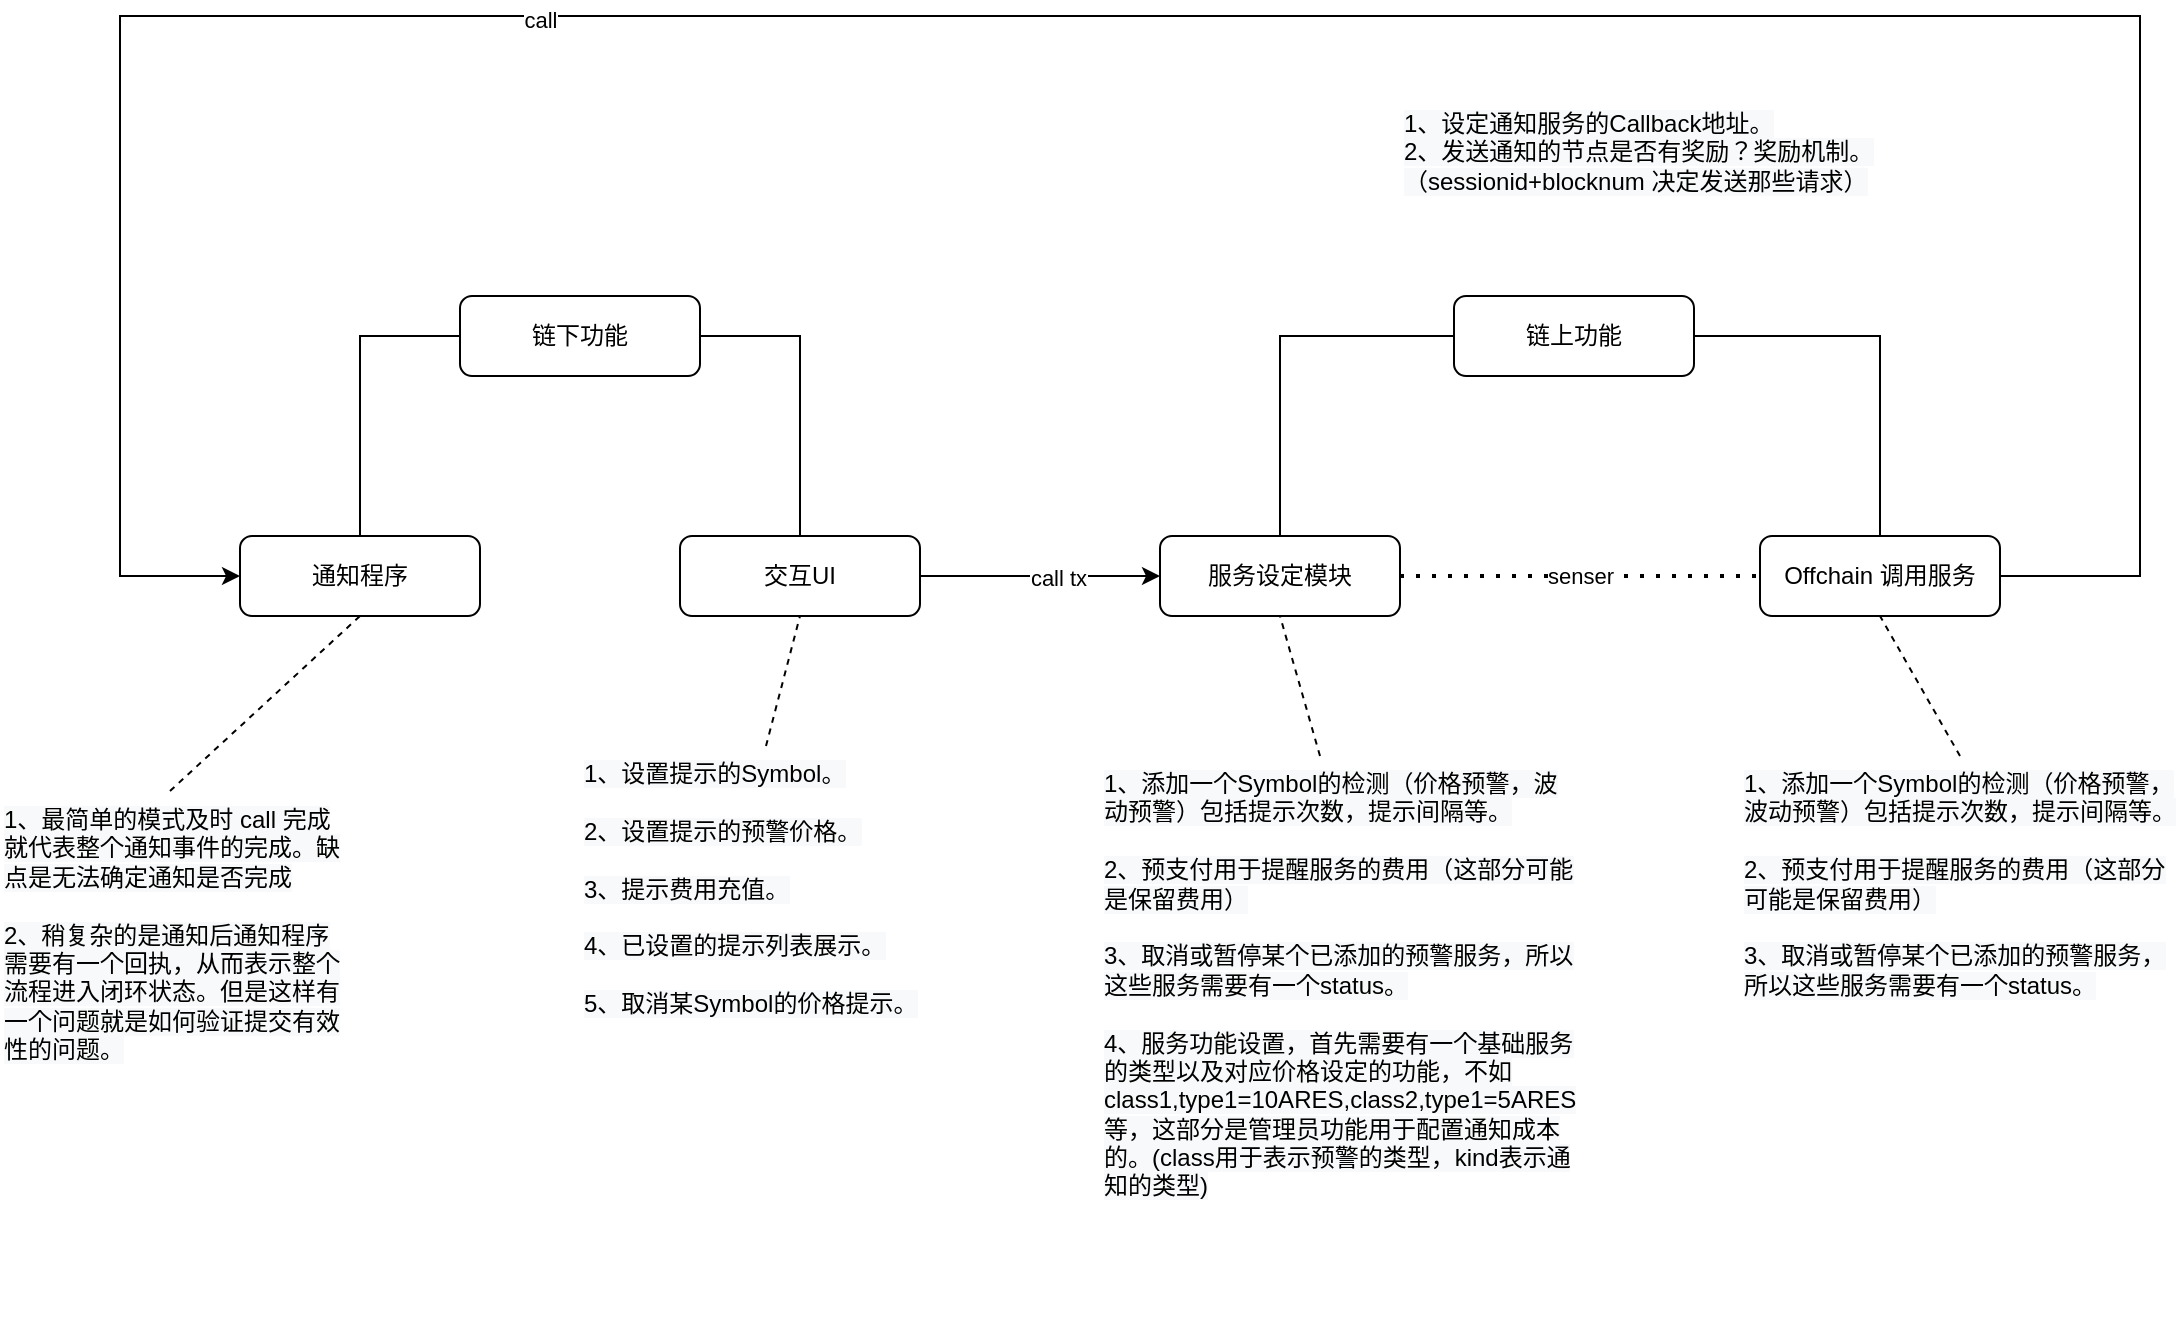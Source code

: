 <mxfile version="20.5.1" type="github" pages="5">
  <diagram id="C5RBs43oDa-KdzZeNtuy" name="功能流程">
    <mxGraphModel dx="1073" dy="655" grid="1" gridSize="10" guides="1" tooltips="1" connect="1" arrows="1" fold="1" page="1" pageScale="1" pageWidth="827" pageHeight="1169" math="0" shadow="0">
      <root>
        <mxCell id="WIyWlLk6GJQsqaUBKTNV-0" />
        <mxCell id="WIyWlLk6GJQsqaUBKTNV-1" parent="WIyWlLk6GJQsqaUBKTNV-0" />
        <mxCell id="1LQJy3dX-HsZBZiR6DC--11" style="edgeStyle=orthogonalEdgeStyle;rounded=0;orthogonalLoop=1;jettySize=auto;html=1;entryX=0.5;entryY=0;entryDx=0;entryDy=0;endArrow=none;endFill=0;" parent="WIyWlLk6GJQsqaUBKTNV-1" source="WIyWlLk6GJQsqaUBKTNV-7" target="1LQJy3dX-HsZBZiR6DC--10" edge="1">
          <mxGeometry relative="1" as="geometry">
            <mxPoint x="780" y="300" as="targetPoint" />
            <Array as="points">
              <mxPoint x="740" y="200" />
            </Array>
          </mxGeometry>
        </mxCell>
        <mxCell id="1LQJy3dX-HsZBZiR6DC--14" style="edgeStyle=orthogonalEdgeStyle;rounded=0;orthogonalLoop=1;jettySize=auto;html=1;entryX=0.5;entryY=0;entryDx=0;entryDy=0;endArrow=none;endFill=0;" parent="WIyWlLk6GJQsqaUBKTNV-1" source="WIyWlLk6GJQsqaUBKTNV-7" target="1LQJy3dX-HsZBZiR6DC--13" edge="1">
          <mxGeometry relative="1" as="geometry">
            <Array as="points">
              <mxPoint x="1040" y="200" />
            </Array>
          </mxGeometry>
        </mxCell>
        <mxCell id="WIyWlLk6GJQsqaUBKTNV-7" value="链上功能" style="rounded=1;whiteSpace=wrap;html=1;fontSize=12;glass=0;strokeWidth=1;shadow=0;" parent="WIyWlLk6GJQsqaUBKTNV-1" vertex="1">
          <mxGeometry x="827" y="180" width="120" height="40" as="geometry" />
        </mxCell>
        <mxCell id="1LQJy3dX-HsZBZiR6DC--4" style="rounded=0;orthogonalLoop=1;jettySize=auto;html=1;entryX=0.5;entryY=0;entryDx=0;entryDy=0;exitX=0;exitY=0.5;exitDx=0;exitDy=0;edgeStyle=orthogonalEdgeStyle;endArrow=none;endFill=0;" parent="WIyWlLk6GJQsqaUBKTNV-1" source="1LQJy3dX-HsZBZiR6DC--0" target="1LQJy3dX-HsZBZiR6DC--2" edge="1">
          <mxGeometry relative="1" as="geometry" />
        </mxCell>
        <mxCell id="1LQJy3dX-HsZBZiR6DC--5" style="rounded=0;orthogonalLoop=1;jettySize=auto;html=1;exitX=1;exitY=0.5;exitDx=0;exitDy=0;entryX=0.5;entryY=0;entryDx=0;entryDy=0;edgeStyle=orthogonalEdgeStyle;endArrow=none;endFill=0;" parent="WIyWlLk6GJQsqaUBKTNV-1" source="1LQJy3dX-HsZBZiR6DC--0" target="1LQJy3dX-HsZBZiR6DC--3" edge="1">
          <mxGeometry relative="1" as="geometry" />
        </mxCell>
        <mxCell id="1LQJy3dX-HsZBZiR6DC--0" value="链下功能" style="rounded=1;whiteSpace=wrap;html=1;fontSize=12;glass=0;strokeWidth=1;shadow=0;" parent="WIyWlLk6GJQsqaUBKTNV-1" vertex="1">
          <mxGeometry x="330" y="180" width="120" height="40" as="geometry" />
        </mxCell>
        <mxCell id="1LQJy3dX-HsZBZiR6DC--1" value="&lt;span style=&quot;color: rgb(0, 0, 0); font-family: Helvetica; font-size: 12px; font-style: normal; font-variant-ligatures: normal; font-variant-caps: normal; font-weight: 400; letter-spacing: normal; orphans: 2; text-align: center; text-indent: 0px; text-transform: none; widows: 2; word-spacing: 0px; -webkit-text-stroke-width: 0px; background-color: rgb(248, 249, 250); text-decoration-thickness: initial; text-decoration-style: initial; text-decoration-color: initial; float: none; display: inline !important;&quot;&gt;1、设置提示的Symbol。&lt;br&gt;&lt;br&gt;2、设置提示的预警价格。&lt;br&gt;&lt;br&gt;3、提示费用充值。&lt;br&gt;&lt;br&gt;4、已设置的提示列表展示。&lt;br&gt;&lt;br&gt;5、取消某Symbol的价格提示。&lt;br&gt;&lt;/span&gt;" style="text;whiteSpace=wrap;html=1;" parent="WIyWlLk6GJQsqaUBKTNV-1" vertex="1">
          <mxGeometry x="390" y="405" width="186" height="155" as="geometry" />
        </mxCell>
        <mxCell id="1LQJy3dX-HsZBZiR6DC--2" value="通知程序" style="rounded=1;whiteSpace=wrap;html=1;fontSize=12;glass=0;strokeWidth=1;shadow=0;" parent="WIyWlLk6GJQsqaUBKTNV-1" vertex="1">
          <mxGeometry x="220" y="300" width="120" height="40" as="geometry" />
        </mxCell>
        <mxCell id="1LQJy3dX-HsZBZiR6DC--12" style="edgeStyle=orthogonalEdgeStyle;rounded=0;orthogonalLoop=1;jettySize=auto;html=1;entryX=0;entryY=0.5;entryDx=0;entryDy=0;" parent="WIyWlLk6GJQsqaUBKTNV-1" source="1LQJy3dX-HsZBZiR6DC--3" target="1LQJy3dX-HsZBZiR6DC--10" edge="1">
          <mxGeometry relative="1" as="geometry" />
        </mxCell>
        <mxCell id="e-klPBfLYcVCoZlLpAP0-0" value="call tx" style="edgeLabel;html=1;align=center;verticalAlign=middle;resizable=0;points=[];" parent="1LQJy3dX-HsZBZiR6DC--12" vertex="1" connectable="0">
          <mxGeometry x="0.15" y="-1" relative="1" as="geometry">
            <mxPoint as="offset" />
          </mxGeometry>
        </mxCell>
        <mxCell id="1LQJy3dX-HsZBZiR6DC--3" value="交互UI" style="rounded=1;whiteSpace=wrap;html=1;fontSize=12;glass=0;strokeWidth=1;shadow=0;" parent="WIyWlLk6GJQsqaUBKTNV-1" vertex="1">
          <mxGeometry x="440" y="300" width="120" height="40" as="geometry" />
        </mxCell>
        <mxCell id="1LQJy3dX-HsZBZiR6DC--7" value="&lt;span style=&quot;color: rgb(0, 0, 0); font-family: Helvetica; font-size: 12px; font-style: normal; font-variant-ligatures: normal; font-variant-caps: normal; font-weight: 400; letter-spacing: normal; orphans: 2; text-align: center; text-indent: 0px; text-transform: none; widows: 2; word-spacing: 0px; -webkit-text-stroke-width: 0px; background-color: rgb(248, 249, 250); text-decoration-thickness: initial; text-decoration-style: initial; text-decoration-color: initial; float: none; display: inline !important;&quot;&gt;1、最简单的模式及时 call 完成就代表整个通知事件的完成。缺点是无法确定通知是否完成&lt;br&gt;&lt;br&gt;2、稍复杂的是通知后通知程序需要有一个回执，从而表示整个流程进入闭环状态。但是这样有一个问题就是如何验证提交有效性的问题。&lt;br&gt;&lt;/span&gt;" style="text;whiteSpace=wrap;html=1;" parent="WIyWlLk6GJQsqaUBKTNV-1" vertex="1">
          <mxGeometry x="100" y="427.5" width="170" height="70" as="geometry" />
        </mxCell>
        <mxCell id="1LQJy3dX-HsZBZiR6DC--10" value="服务设定模块" style="rounded=1;whiteSpace=wrap;html=1;fontSize=12;glass=0;strokeWidth=1;shadow=0;" parent="WIyWlLk6GJQsqaUBKTNV-1" vertex="1">
          <mxGeometry x="680" y="300" width="120" height="40" as="geometry" />
        </mxCell>
        <mxCell id="1LQJy3dX-HsZBZiR6DC--17" style="edgeStyle=orthogonalEdgeStyle;rounded=0;orthogonalLoop=1;jettySize=auto;html=1;entryX=0;entryY=0.5;entryDx=0;entryDy=0;" parent="WIyWlLk6GJQsqaUBKTNV-1" source="1LQJy3dX-HsZBZiR6DC--13" target="1LQJy3dX-HsZBZiR6DC--2" edge="1">
          <mxGeometry relative="1" as="geometry">
            <Array as="points">
              <mxPoint x="1170" y="320" />
              <mxPoint x="1170" y="40" />
              <mxPoint x="160" y="40" />
              <mxPoint x="160" y="320" />
            </Array>
          </mxGeometry>
        </mxCell>
        <mxCell id="ThxVFjcqhPMT6P87fLsL-0" value="call" style="edgeLabel;html=1;align=center;verticalAlign=middle;resizable=0;points=[];" vertex="1" connectable="0" parent="1LQJy3dX-HsZBZiR6DC--17">
          <mxGeometry x="0.353" y="2" relative="1" as="geometry">
            <mxPoint as="offset" />
          </mxGeometry>
        </mxCell>
        <mxCell id="1LQJy3dX-HsZBZiR6DC--13" value="Offchain 调用服务" style="rounded=1;whiteSpace=wrap;html=1;fontSize=12;glass=0;strokeWidth=1;shadow=0;" parent="WIyWlLk6GJQsqaUBKTNV-1" vertex="1">
          <mxGeometry x="980" y="300" width="120" height="40" as="geometry" />
        </mxCell>
        <mxCell id="1LQJy3dX-HsZBZiR6DC--15" value="&lt;span style=&quot;color: rgb(0, 0, 0); font-family: Helvetica; font-size: 12px; font-style: normal; font-variant-ligatures: normal; font-variant-caps: normal; font-weight: 400; letter-spacing: normal; orphans: 2; text-align: center; text-indent: 0px; text-transform: none; widows: 2; word-spacing: 0px; -webkit-text-stroke-width: 0px; background-color: rgb(248, 249, 250); text-decoration-thickness: initial; text-decoration-style: initial; text-decoration-color: initial; float: none; display: inline !important;&quot;&gt;1、设定通知服务的Callback地址。&lt;br&gt;2、发送通知的节点是否有奖励？奖励机制。（sessionid+blocknum 决定发送那些请求）&lt;br&gt;&lt;/span&gt;" style="text;whiteSpace=wrap;html=1;" parent="WIyWlLk6GJQsqaUBKTNV-1" vertex="1">
          <mxGeometry x="800" y="80" width="280" height="30" as="geometry" />
        </mxCell>
        <mxCell id="e-klPBfLYcVCoZlLpAP0-2" value="senser" style="endArrow=none;dashed=1;html=1;dashPattern=1 3;strokeWidth=2;rounded=0;entryX=0;entryY=0.5;entryDx=0;entryDy=0;exitX=1;exitY=0.5;exitDx=0;exitDy=0;" parent="WIyWlLk6GJQsqaUBKTNV-1" source="1LQJy3dX-HsZBZiR6DC--10" target="1LQJy3dX-HsZBZiR6DC--13" edge="1">
          <mxGeometry width="50" height="50" relative="1" as="geometry">
            <mxPoint x="840" y="320" as="sourcePoint" />
            <mxPoint x="910" y="310" as="targetPoint" />
          </mxGeometry>
        </mxCell>
        <mxCell id="ThxVFjcqhPMT6P87fLsL-2" value="" style="endArrow=none;dashed=1;html=1;rounded=0;entryX=0.5;entryY=1;entryDx=0;entryDy=0;exitX=0.5;exitY=0;exitDx=0;exitDy=0;" edge="1" parent="WIyWlLk6GJQsqaUBKTNV-1" source="1LQJy3dX-HsZBZiR6DC--7" target="1LQJy3dX-HsZBZiR6DC--2">
          <mxGeometry width="50" height="50" relative="1" as="geometry">
            <mxPoint x="260" y="460" as="sourcePoint" />
            <mxPoint x="310" y="390" as="targetPoint" />
          </mxGeometry>
        </mxCell>
        <mxCell id="uzDhdyEQsiaP1lvy8jcc-0" value="&lt;span style=&quot;color: rgb(0, 0, 0); font-family: Helvetica; font-size: 12px; font-style: normal; font-variant-ligatures: normal; font-variant-caps: normal; font-weight: 400; letter-spacing: normal; orphans: 2; text-align: center; text-indent: 0px; text-transform: none; widows: 2; word-spacing: 0px; -webkit-text-stroke-width: 0px; background-color: rgb(248, 249, 250); text-decoration-thickness: initial; text-decoration-style: initial; text-decoration-color: initial; float: none; display: inline !important;&quot;&gt;1、添加一个Symbol的检测（价格预警，波动预警）包括提示次数，提示间隔等。&lt;br&gt;&lt;br&gt;2、预支付用于提醒服务的费用（这部分可能是保留费用）&lt;br&gt;&lt;br&gt;3、取消或暂停某个已添加的预警服务，所以这些服务需要有一个status。&lt;br&gt;&lt;br&gt;4、服务功能设置，首先需要有一个基础服务的类型以及对应价格设定的功能，不如class1,type1=10ARES,class2,type1=5ARES等，这部分是管理员功能用于配置通知成本的。(class用于表示预警的类型，kind表示通知的类型)&lt;br&gt;&lt;/span&gt;" style="text;whiteSpace=wrap;html=1;" vertex="1" parent="WIyWlLk6GJQsqaUBKTNV-1">
          <mxGeometry x="650" y="410" width="220" height="280" as="geometry" />
        </mxCell>
        <mxCell id="uzDhdyEQsiaP1lvy8jcc-1" value="&lt;span style=&quot;color: rgb(0, 0, 0); font-family: Helvetica; font-size: 12px; font-style: normal; font-variant-ligatures: normal; font-variant-caps: normal; font-weight: 400; letter-spacing: normal; orphans: 2; text-align: center; text-indent: 0px; text-transform: none; widows: 2; word-spacing: 0px; -webkit-text-stroke-width: 0px; background-color: rgb(248, 249, 250); text-decoration-thickness: initial; text-decoration-style: initial; text-decoration-color: initial; float: none; display: inline !important;&quot;&gt;1、添加一个Symbol的检测（价格预警，波动预警）包括提示次数，提示间隔等。&lt;br&gt;&lt;br&gt;2、预支付用于提醒服务的费用（这部分可能是保留费用）&lt;br&gt;&lt;br&gt;3、取消或暂停某个已添加的预警服务，所以这些服务需要有一个status。&lt;br&gt;&lt;/span&gt;" style="text;whiteSpace=wrap;html=1;" vertex="1" parent="WIyWlLk6GJQsqaUBKTNV-1">
          <mxGeometry x="970" y="410" width="220" height="135" as="geometry" />
        </mxCell>
        <mxCell id="uzDhdyEQsiaP1lvy8jcc-2" value="" style="endArrow=none;dashed=1;html=1;rounded=0;entryX=0.5;entryY=1;entryDx=0;entryDy=0;exitX=0.5;exitY=0;exitDx=0;exitDy=0;" edge="1" parent="WIyWlLk6GJQsqaUBKTNV-1" source="1LQJy3dX-HsZBZiR6DC--1" target="1LQJy3dX-HsZBZiR6DC--3">
          <mxGeometry width="50" height="50" relative="1" as="geometry">
            <mxPoint x="195" y="437.5" as="sourcePoint" />
            <mxPoint x="290" y="350" as="targetPoint" />
          </mxGeometry>
        </mxCell>
        <mxCell id="uzDhdyEQsiaP1lvy8jcc-3" value="" style="endArrow=none;dashed=1;html=1;rounded=0;entryX=0.5;entryY=1;entryDx=0;entryDy=0;exitX=0.5;exitY=0;exitDx=0;exitDy=0;" edge="1" parent="WIyWlLk6GJQsqaUBKTNV-1" source="uzDhdyEQsiaP1lvy8jcc-0" target="1LQJy3dX-HsZBZiR6DC--10">
          <mxGeometry width="50" height="50" relative="1" as="geometry">
            <mxPoint x="493" y="415" as="sourcePoint" />
            <mxPoint x="510" y="350" as="targetPoint" />
          </mxGeometry>
        </mxCell>
        <mxCell id="uzDhdyEQsiaP1lvy8jcc-4" value="" style="endArrow=none;dashed=1;html=1;rounded=0;entryX=0.5;entryY=1;entryDx=0;entryDy=0;exitX=0.5;exitY=0;exitDx=0;exitDy=0;" edge="1" parent="WIyWlLk6GJQsqaUBKTNV-1" source="uzDhdyEQsiaP1lvy8jcc-1" target="1LQJy3dX-HsZBZiR6DC--13">
          <mxGeometry width="50" height="50" relative="1" as="geometry">
            <mxPoint x="770" y="420" as="sourcePoint" />
            <mxPoint x="750" y="350" as="targetPoint" />
          </mxGeometry>
        </mxCell>
      </root>
    </mxGraphModel>
  </diagram>
  <diagram id="-mODm4do_svNWM4j6q6F" name="Offchian扫描算法">
    <mxGraphModel dx="1073" dy="655" grid="1" gridSize="10" guides="1" tooltips="1" connect="1" arrows="1" fold="1" page="1" pageScale="1" pageWidth="827" pageHeight="1169" math="0" shadow="0">
      <root>
        <mxCell id="0" />
        <mxCell id="1" parent="0" />
        <mxCell id="Dikudca8PNc4jADNO9I8-1" value="Node1&lt;br&gt;session=0" style="rounded=0;whiteSpace=wrap;html=1;" parent="1" vertex="1">
          <mxGeometry x="40" y="435.25" width="80" height="40" as="geometry" />
        </mxCell>
        <mxCell id="Dikudca8PNc4jADNO9I8-2" value="Node1&lt;br&gt;session=1" style="rounded=0;whiteSpace=wrap;html=1;" parent="1" vertex="1">
          <mxGeometry x="40" y="485.25" width="80" height="40" as="geometry" />
        </mxCell>
        <mxCell id="Dikudca8PNc4jADNO9I8-3" value="Node1&lt;br&gt;session=2" style="rounded=0;whiteSpace=wrap;html=1;" parent="1" vertex="1">
          <mxGeometry x="40" y="535.25" width="80" height="40" as="geometry" />
        </mxCell>
        <mxCell id="Dikudca8PNc4jADNO9I8-4" value="Node1&lt;br&gt;session=3" style="rounded=0;whiteSpace=wrap;html=1;" parent="1" vertex="1">
          <mxGeometry x="40" y="585.25" width="80" height="40" as="geometry" />
        </mxCell>
        <mxCell id="Dikudca8PNc4jADNO9I8-5" value="block=1&lt;br&gt;mission=10&lt;br&gt;10/4+1=3 [expand 0,1,2]" style="shape=parallelogram;perimeter=parallelogramPerimeter;whiteSpace=wrap;html=1;fixedSize=1;" parent="1" vertex="1">
          <mxGeometry x="250" y="280" width="170" height="50" as="geometry" />
        </mxCell>
        <mxCell id="Dikudca8PNc4jADNO9I8-6" value="0" style="ellipse;whiteSpace=wrap;html=1;aspect=fixed;" parent="1" vertex="1">
          <mxGeometry x="303.75" y="370" width="32.5" height="32.5" as="geometry" />
        </mxCell>
        <mxCell id="Dikudca8PNc4jADNO9I8-7" value="" style="endArrow=none;dashed=1;html=1;dashPattern=1 3;strokeWidth=2;rounded=0;exitX=1;exitY=0.5;exitDx=0;exitDy=0;entryX=0;entryY=0.5;entryDx=0;entryDy=0;" parent="1" source="Dikudca8PNc4jADNO9I8-1" target="Dikudca8PNc4jADNO9I8-9" edge="1">
          <mxGeometry width="50" height="50" relative="1" as="geometry">
            <mxPoint x="160" y="396.25" as="sourcePoint" />
            <mxPoint x="230" y="396.25" as="targetPoint" />
          </mxGeometry>
        </mxCell>
        <mxCell id="Dikudca8PNc4jADNO9I8-8" value="(s0+b1+(e0*4))%10=1" style="edgeLabel;html=1;align=center;verticalAlign=middle;resizable=0;points=[];" parent="Dikudca8PNc4jADNO9I8-7" vertex="1" connectable="0">
          <mxGeometry x="-0.077" y="-1" relative="1" as="geometry">
            <mxPoint as="offset" />
          </mxGeometry>
        </mxCell>
        <mxCell id="Dikudca8PNc4jADNO9I8-9" value="1" style="ellipse;whiteSpace=wrap;html=1;aspect=fixed;" parent="1" vertex="1">
          <mxGeometry x="303.75" y="406.25" width="32.5" height="32.5" as="geometry" />
        </mxCell>
        <mxCell id="Dikudca8PNc4jADNO9I8-10" value="2" style="ellipse;whiteSpace=wrap;html=1;aspect=fixed;" parent="1" vertex="1">
          <mxGeometry x="303.75" y="438.75" width="32.5" height="32.5" as="geometry" />
        </mxCell>
        <mxCell id="Dikudca8PNc4jADNO9I8-11" value="3" style="ellipse;whiteSpace=wrap;html=1;aspect=fixed;" parent="1" vertex="1">
          <mxGeometry x="303.75" y="471.25" width="32.5" height="32.5" as="geometry" />
        </mxCell>
        <mxCell id="Dikudca8PNc4jADNO9I8-12" value="4" style="ellipse;whiteSpace=wrap;html=1;aspect=fixed;" parent="1" vertex="1">
          <mxGeometry x="303.75" y="503.75" width="32.5" height="32.5" as="geometry" />
        </mxCell>
        <mxCell id="Dikudca8PNc4jADNO9I8-13" value="5" style="ellipse;whiteSpace=wrap;html=1;aspect=fixed;" parent="1" vertex="1">
          <mxGeometry x="303.75" y="536.25" width="32.5" height="32.5" as="geometry" />
        </mxCell>
        <mxCell id="Dikudca8PNc4jADNO9I8-14" value="6" style="ellipse;whiteSpace=wrap;html=1;aspect=fixed;" parent="1" vertex="1">
          <mxGeometry x="303.75" y="568.75" width="32.5" height="32.5" as="geometry" />
        </mxCell>
        <mxCell id="Dikudca8PNc4jADNO9I8-15" value="7" style="ellipse;whiteSpace=wrap;html=1;aspect=fixed;" parent="1" vertex="1">
          <mxGeometry x="303.75" y="606.25" width="32.5" height="32.5" as="geometry" />
        </mxCell>
        <mxCell id="Dikudca8PNc4jADNO9I8-16" value="8" style="ellipse;whiteSpace=wrap;html=1;aspect=fixed;" parent="1" vertex="1">
          <mxGeometry x="303.75" y="638.75" width="32.5" height="32.5" as="geometry" />
        </mxCell>
        <mxCell id="Dikudca8PNc4jADNO9I8-17" value="9" style="ellipse;whiteSpace=wrap;html=1;aspect=fixed;" parent="1" vertex="1">
          <mxGeometry x="303.75" y="671.25" width="32.5" height="32.5" as="geometry" />
        </mxCell>
        <mxCell id="Dikudca8PNc4jADNO9I8-18" value="" style="endArrow=none;dashed=1;html=1;dashPattern=1 3;strokeWidth=2;rounded=0;exitX=1;exitY=0.5;exitDx=0;exitDy=0;entryX=0;entryY=0.5;entryDx=0;entryDy=0;" parent="1" source="Dikudca8PNc4jADNO9I8-2" target="Dikudca8PNc4jADNO9I8-10" edge="1">
          <mxGeometry width="50" height="50" relative="1" as="geometry">
            <mxPoint x="138.13" y="466.25" as="sourcePoint" />
            <mxPoint x="321.88" y="466.25" as="targetPoint" />
          </mxGeometry>
        </mxCell>
        <mxCell id="Dikudca8PNc4jADNO9I8-19" value="" style="endArrow=none;dashed=1;html=1;dashPattern=1 3;strokeWidth=2;rounded=0;exitX=1;exitY=0.5;exitDx=0;exitDy=0;entryX=0;entryY=0.5;entryDx=0;entryDy=0;" parent="1" source="Dikudca8PNc4jADNO9I8-3" target="Dikudca8PNc4jADNO9I8-11" edge="1">
          <mxGeometry width="50" height="50" relative="1" as="geometry">
            <mxPoint x="130" y="505" as="sourcePoint" />
            <mxPoint x="313.75" y="465" as="targetPoint" />
          </mxGeometry>
        </mxCell>
        <mxCell id="Dikudca8PNc4jADNO9I8-20" value="" style="endArrow=none;dashed=1;html=1;dashPattern=1 3;strokeWidth=2;rounded=0;exitX=1;exitY=0.5;exitDx=0;exitDy=0;entryX=0;entryY=0.5;entryDx=0;entryDy=0;" parent="1" source="Dikudca8PNc4jADNO9I8-4" target="Dikudca8PNc4jADNO9I8-12" edge="1">
          <mxGeometry width="50" height="50" relative="1" as="geometry">
            <mxPoint x="130" y="555" as="sourcePoint" />
            <mxPoint x="313.75" y="497.5" as="targetPoint" />
          </mxGeometry>
        </mxCell>
        <mxCell id="Dikudca8PNc4jADNO9I8-21" value="" style="endArrow=none;dashed=1;html=1;dashPattern=1 3;strokeWidth=2;rounded=0;exitX=1;exitY=0.5;exitDx=0;exitDy=0;entryX=0;entryY=0.5;entryDx=0;entryDy=0;" parent="1" source="Dikudca8PNc4jADNO9I8-1" target="Dikudca8PNc4jADNO9I8-13" edge="1">
          <mxGeometry width="50" height="50" relative="1" as="geometry">
            <mxPoint x="420" y="508" as="sourcePoint" />
            <mxPoint x="603.75" y="475.25" as="targetPoint" />
          </mxGeometry>
        </mxCell>
        <mxCell id="Dikudca8PNc4jADNO9I8-22" value="(s0+b1+(e1*4))%10=5" style="edgeLabel;html=1;align=center;verticalAlign=middle;resizable=0;points=[];" parent="Dikudca8PNc4jADNO9I8-21" vertex="1" connectable="0">
          <mxGeometry x="-0.077" y="-1" relative="1" as="geometry">
            <mxPoint as="offset" />
          </mxGeometry>
        </mxCell>
        <mxCell id="Dikudca8PNc4jADNO9I8-23" value="" style="endArrow=none;dashed=1;html=1;dashPattern=1 3;strokeWidth=2;rounded=0;exitX=1;exitY=0.5;exitDx=0;exitDy=0;entryX=-0.115;entryY=0.277;entryDx=0;entryDy=0;entryPerimeter=0;" parent="1" source="Dikudca8PNc4jADNO9I8-1" target="Dikudca8PNc4jADNO9I8-17" edge="1">
          <mxGeometry width="50" height="50" relative="1" as="geometry">
            <mxPoint x="130" y="465.25" as="sourcePoint" />
            <mxPoint x="270" y="676.25" as="targetPoint" />
          </mxGeometry>
        </mxCell>
        <mxCell id="Dikudca8PNc4jADNO9I8-24" value="(s0+b1+(e2*4))%10=9" style="edgeLabel;html=1;align=center;verticalAlign=middle;resizable=0;points=[];" parent="Dikudca8PNc4jADNO9I8-23" vertex="1" connectable="0">
          <mxGeometry x="-0.077" y="-1" relative="1" as="geometry">
            <mxPoint as="offset" />
          </mxGeometry>
        </mxCell>
        <mxCell id="Dikudca8PNc4jADNO9I8-25" value="" style="endArrow=none;dashed=1;html=1;dashPattern=1 3;strokeWidth=2;rounded=0;exitX=1;exitY=0.5;exitDx=0;exitDy=0;entryX=0;entryY=0.5;entryDx=0;entryDy=0;" parent="1" source="Dikudca8PNc4jADNO9I8-2" target="Dikudca8PNc4jADNO9I8-14" edge="1">
          <mxGeometry width="50" height="50" relative="1" as="geometry">
            <mxPoint x="130" y="515.25" as="sourcePoint" />
            <mxPoint x="313.75" y="465" as="targetPoint" />
          </mxGeometry>
        </mxCell>
        <mxCell id="Dikudca8PNc4jADNO9I8-26" value="" style="endArrow=none;dashed=1;html=1;dashPattern=1 3;strokeWidth=2;rounded=0;exitX=1;exitY=0.5;exitDx=0;exitDy=0;entryX=0;entryY=0.5;entryDx=0;entryDy=0;" parent="1" source="Dikudca8PNc4jADNO9I8-2" target="Dikudca8PNc4jADNO9I8-6" edge="1">
          <mxGeometry width="50" height="50" relative="1" as="geometry">
            <mxPoint x="140" y="536.25" as="sourcePoint" />
            <mxPoint x="300" y="726.25" as="targetPoint" />
          </mxGeometry>
        </mxCell>
        <mxCell id="Dikudca8PNc4jADNO9I8-27" value="block=2&lt;br&gt;mission=10&lt;br&gt;10/4+1=3 [expand 0,1,2]" style="shape=parallelogram;perimeter=parallelogramPerimeter;whiteSpace=wrap;html=1;fixedSize=1;" parent="1" vertex="1">
          <mxGeometry x="675" y="280" width="170" height="50" as="geometry" />
        </mxCell>
        <mxCell id="Dikudca8PNc4jADNO9I8-28" value="Node1&lt;br&gt;session=0" style="rounded=0;whiteSpace=wrap;html=1;" parent="1" vertex="1">
          <mxGeometry x="480" y="435.25" width="80" height="40" as="geometry" />
        </mxCell>
        <mxCell id="Dikudca8PNc4jADNO9I8-29" value="Node1&lt;br&gt;session=1" style="rounded=0;whiteSpace=wrap;html=1;" parent="1" vertex="1">
          <mxGeometry x="480" y="485.25" width="80" height="40" as="geometry" />
        </mxCell>
        <mxCell id="Dikudca8PNc4jADNO9I8-30" value="Node1&lt;br&gt;session=2" style="rounded=0;whiteSpace=wrap;html=1;" parent="1" vertex="1">
          <mxGeometry x="480" y="535.25" width="80" height="40" as="geometry" />
        </mxCell>
        <mxCell id="Dikudca8PNc4jADNO9I8-31" value="Node1&lt;br&gt;session=3" style="rounded=0;whiteSpace=wrap;html=1;" parent="1" vertex="1">
          <mxGeometry x="480" y="585.25" width="80" height="40" as="geometry" />
        </mxCell>
        <mxCell id="Dikudca8PNc4jADNO9I8-32" value="0" style="ellipse;whiteSpace=wrap;html=1;aspect=fixed;" parent="1" vertex="1">
          <mxGeometry x="743.75" y="370" width="32.5" height="32.5" as="geometry" />
        </mxCell>
        <mxCell id="Dikudca8PNc4jADNO9I8-33" value="" style="endArrow=none;dashed=1;html=1;dashPattern=1 3;strokeWidth=2;rounded=0;exitX=1;exitY=0.5;exitDx=0;exitDy=0;entryX=0;entryY=0.5;entryDx=0;entryDy=0;" parent="1" source="Dikudca8PNc4jADNO9I8-28" target="Dikudca8PNc4jADNO9I8-36" edge="1">
          <mxGeometry width="50" height="50" relative="1" as="geometry">
            <mxPoint x="600" y="396.25" as="sourcePoint" />
            <mxPoint x="670" y="396.25" as="targetPoint" />
          </mxGeometry>
        </mxCell>
        <mxCell id="Dikudca8PNc4jADNO9I8-34" value="(s0+b2+(e0*4))%10=1" style="edgeLabel;html=1;align=center;verticalAlign=middle;resizable=0;points=[];" parent="Dikudca8PNc4jADNO9I8-33" vertex="1" connectable="0">
          <mxGeometry x="-0.077" y="-1" relative="1" as="geometry">
            <mxPoint as="offset" />
          </mxGeometry>
        </mxCell>
        <mxCell id="Dikudca8PNc4jADNO9I8-35" value="1" style="ellipse;whiteSpace=wrap;html=1;aspect=fixed;" parent="1" vertex="1">
          <mxGeometry x="743.75" y="406.25" width="32.5" height="32.5" as="geometry" />
        </mxCell>
        <mxCell id="Dikudca8PNc4jADNO9I8-36" value="2" style="ellipse;whiteSpace=wrap;html=1;aspect=fixed;" parent="1" vertex="1">
          <mxGeometry x="743.75" y="438.75" width="32.5" height="32.5" as="geometry" />
        </mxCell>
        <mxCell id="Dikudca8PNc4jADNO9I8-37" value="3" style="ellipse;whiteSpace=wrap;html=1;aspect=fixed;" parent="1" vertex="1">
          <mxGeometry x="743.75" y="471.25" width="32.5" height="32.5" as="geometry" />
        </mxCell>
        <mxCell id="Dikudca8PNc4jADNO9I8-38" value="4" style="ellipse;whiteSpace=wrap;html=1;aspect=fixed;" parent="1" vertex="1">
          <mxGeometry x="743.75" y="503.75" width="32.5" height="32.5" as="geometry" />
        </mxCell>
        <mxCell id="Dikudca8PNc4jADNO9I8-39" value="5" style="ellipse;whiteSpace=wrap;html=1;aspect=fixed;" parent="1" vertex="1">
          <mxGeometry x="743.75" y="536.25" width="32.5" height="32.5" as="geometry" />
        </mxCell>
        <mxCell id="Dikudca8PNc4jADNO9I8-40" value="6" style="ellipse;whiteSpace=wrap;html=1;aspect=fixed;" parent="1" vertex="1">
          <mxGeometry x="743.75" y="568.75" width="32.5" height="32.5" as="geometry" />
        </mxCell>
        <mxCell id="Dikudca8PNc4jADNO9I8-41" value="7" style="ellipse;whiteSpace=wrap;html=1;aspect=fixed;" parent="1" vertex="1">
          <mxGeometry x="743.75" y="606.25" width="32.5" height="32.5" as="geometry" />
        </mxCell>
        <mxCell id="Dikudca8PNc4jADNO9I8-42" value="8" style="ellipse;whiteSpace=wrap;html=1;aspect=fixed;" parent="1" vertex="1">
          <mxGeometry x="743.75" y="638.75" width="32.5" height="32.5" as="geometry" />
        </mxCell>
        <mxCell id="Dikudca8PNc4jADNO9I8-43" value="9" style="ellipse;whiteSpace=wrap;html=1;aspect=fixed;" parent="1" vertex="1">
          <mxGeometry x="743.75" y="671.25" width="32.5" height="32.5" as="geometry" />
        </mxCell>
        <mxCell id="Dikudca8PNc4jADNO9I8-44" value="" style="endArrow=none;dashed=1;html=1;dashPattern=1 3;strokeWidth=2;rounded=0;exitX=1;exitY=0.5;exitDx=0;exitDy=0;entryX=0;entryY=0.5;entryDx=0;entryDy=0;" parent="1" source="Dikudca8PNc4jADNO9I8-28" target="Dikudca8PNc4jADNO9I8-40" edge="1">
          <mxGeometry width="50" height="50" relative="1" as="geometry">
            <mxPoint x="860" y="508" as="sourcePoint" />
            <mxPoint x="1043.75" y="475.25" as="targetPoint" />
          </mxGeometry>
        </mxCell>
        <mxCell id="Dikudca8PNc4jADNO9I8-45" value="(s0+b2+(e1*4))%10=5" style="edgeLabel;html=1;align=center;verticalAlign=middle;resizable=0;points=[];" parent="Dikudca8PNc4jADNO9I8-44" vertex="1" connectable="0">
          <mxGeometry x="-0.077" y="-1" relative="1" as="geometry">
            <mxPoint as="offset" />
          </mxGeometry>
        </mxCell>
        <mxCell id="Dikudca8PNc4jADNO9I8-46" value="" style="endArrow=none;dashed=1;html=1;dashPattern=1 3;strokeWidth=2;rounded=0;exitX=1;exitY=0.5;exitDx=0;exitDy=0;entryX=0;entryY=0.5;entryDx=0;entryDy=0;" parent="1" source="Dikudca8PNc4jADNO9I8-28" target="Dikudca8PNc4jADNO9I8-32" edge="1">
          <mxGeometry width="50" height="50" relative="1" as="geometry">
            <mxPoint x="570" y="465.25" as="sourcePoint" />
            <mxPoint x="710" y="676.25" as="targetPoint" />
          </mxGeometry>
        </mxCell>
        <mxCell id="Dikudca8PNc4jADNO9I8-47" value="(s0+b2+(e2*4))%10=9" style="edgeLabel;html=1;align=center;verticalAlign=middle;resizable=0;points=[];" parent="Dikudca8PNc4jADNO9I8-46" vertex="1" connectable="0">
          <mxGeometry x="-0.077" y="-1" relative="1" as="geometry">
            <mxPoint as="offset" />
          </mxGeometry>
        </mxCell>
        <mxCell id="Dikudca8PNc4jADNO9I8-48" value="block=2&lt;br&gt;mission=10&lt;br&gt;10/4+1=3 [expand 0,1,2]" style="shape=parallelogram;perimeter=parallelogramPerimeter;whiteSpace=wrap;html=1;fixedSize=1;" parent="1" vertex="1">
          <mxGeometry x="1185" y="280" width="170" height="50" as="geometry" />
        </mxCell>
        <mxCell id="Dikudca8PNc4jADNO9I8-49" value="Node1&lt;br&gt;session=0" style="rounded=0;whiteSpace=wrap;html=1;" parent="1" vertex="1">
          <mxGeometry x="990" y="435.25" width="80" height="40" as="geometry" />
        </mxCell>
        <mxCell id="Dikudca8PNc4jADNO9I8-50" value="Node1&lt;br&gt;session=1" style="rounded=0;whiteSpace=wrap;html=1;" parent="1" vertex="1">
          <mxGeometry x="990" y="485.25" width="80" height="40" as="geometry" />
        </mxCell>
        <mxCell id="Dikudca8PNc4jADNO9I8-51" value="Node1&lt;br&gt;session=2" style="rounded=0;whiteSpace=wrap;html=1;" parent="1" vertex="1">
          <mxGeometry x="990" y="535.25" width="80" height="40" as="geometry" />
        </mxCell>
        <mxCell id="Dikudca8PNc4jADNO9I8-52" value="Node1&lt;br&gt;session=3" style="rounded=0;whiteSpace=wrap;html=1;" parent="1" vertex="1">
          <mxGeometry x="990" y="585.25" width="80" height="40" as="geometry" />
        </mxCell>
        <mxCell id="Dikudca8PNc4jADNO9I8-53" value="0" style="ellipse;whiteSpace=wrap;html=1;aspect=fixed;" parent="1" vertex="1">
          <mxGeometry x="1253.75" y="370" width="32.5" height="32.5" as="geometry" />
        </mxCell>
        <mxCell id="Dikudca8PNc4jADNO9I8-54" value="" style="endArrow=none;dashed=1;html=1;dashPattern=1 3;strokeWidth=2;rounded=0;exitX=1;exitY=0.5;exitDx=0;exitDy=0;entryX=0;entryY=0.5;entryDx=0;entryDy=0;" parent="1" source="Dikudca8PNc4jADNO9I8-49" target="Dikudca8PNc4jADNO9I8-58" edge="1">
          <mxGeometry width="50" height="50" relative="1" as="geometry">
            <mxPoint x="1110" y="396.25" as="sourcePoint" />
            <mxPoint x="1180" y="396.25" as="targetPoint" />
          </mxGeometry>
        </mxCell>
        <mxCell id="Dikudca8PNc4jADNO9I8-55" value="(s0+b3+(e0*4))%10=1" style="edgeLabel;html=1;align=center;verticalAlign=middle;resizable=0;points=[];" parent="Dikudca8PNc4jADNO9I8-54" vertex="1" connectable="0">
          <mxGeometry x="-0.077" y="-1" relative="1" as="geometry">
            <mxPoint as="offset" />
          </mxGeometry>
        </mxCell>
        <mxCell id="Dikudca8PNc4jADNO9I8-56" value="1" style="ellipse;whiteSpace=wrap;html=1;aspect=fixed;" parent="1" vertex="1">
          <mxGeometry x="1253.75" y="406.25" width="32.5" height="32.5" as="geometry" />
        </mxCell>
        <mxCell id="Dikudca8PNc4jADNO9I8-57" value="2" style="ellipse;whiteSpace=wrap;html=1;aspect=fixed;" parent="1" vertex="1">
          <mxGeometry x="1253.75" y="438.75" width="32.5" height="32.5" as="geometry" />
        </mxCell>
        <mxCell id="Dikudca8PNc4jADNO9I8-58" value="3" style="ellipse;whiteSpace=wrap;html=1;aspect=fixed;" parent="1" vertex="1">
          <mxGeometry x="1253.75" y="471.25" width="32.5" height="32.5" as="geometry" />
        </mxCell>
        <mxCell id="Dikudca8PNc4jADNO9I8-59" value="4" style="ellipse;whiteSpace=wrap;html=1;aspect=fixed;" parent="1" vertex="1">
          <mxGeometry x="1253.75" y="503.75" width="32.5" height="32.5" as="geometry" />
        </mxCell>
        <mxCell id="Dikudca8PNc4jADNO9I8-60" value="5" style="ellipse;whiteSpace=wrap;html=1;aspect=fixed;" parent="1" vertex="1">
          <mxGeometry x="1253.75" y="536.25" width="32.5" height="32.5" as="geometry" />
        </mxCell>
        <mxCell id="Dikudca8PNc4jADNO9I8-61" value="6" style="ellipse;whiteSpace=wrap;html=1;aspect=fixed;" parent="1" vertex="1">
          <mxGeometry x="1253.75" y="568.75" width="32.5" height="32.5" as="geometry" />
        </mxCell>
        <mxCell id="Dikudca8PNc4jADNO9I8-62" value="7" style="ellipse;whiteSpace=wrap;html=1;aspect=fixed;" parent="1" vertex="1">
          <mxGeometry x="1253.75" y="606.25" width="32.5" height="32.5" as="geometry" />
        </mxCell>
        <mxCell id="Dikudca8PNc4jADNO9I8-63" value="8" style="ellipse;whiteSpace=wrap;html=1;aspect=fixed;" parent="1" vertex="1">
          <mxGeometry x="1253.75" y="638.75" width="32.5" height="32.5" as="geometry" />
        </mxCell>
        <mxCell id="Dikudca8PNc4jADNO9I8-64" value="9" style="ellipse;whiteSpace=wrap;html=1;aspect=fixed;" parent="1" vertex="1">
          <mxGeometry x="1253.75" y="671.25" width="32.5" height="32.5" as="geometry" />
        </mxCell>
        <mxCell id="Dikudca8PNc4jADNO9I8-65" value="" style="endArrow=none;dashed=1;html=1;dashPattern=1 3;strokeWidth=2;rounded=0;exitX=1;exitY=0.5;exitDx=0;exitDy=0;entryX=0;entryY=0.5;entryDx=0;entryDy=0;" parent="1" source="Dikudca8PNc4jADNO9I8-49" target="Dikudca8PNc4jADNO9I8-62" edge="1">
          <mxGeometry width="50" height="50" relative="1" as="geometry">
            <mxPoint x="1370" y="508" as="sourcePoint" />
            <mxPoint x="1553.75" y="475.25" as="targetPoint" />
          </mxGeometry>
        </mxCell>
        <mxCell id="Dikudca8PNc4jADNO9I8-66" value="(s0+b3+(e1*4))%10=5" style="edgeLabel;html=1;align=center;verticalAlign=middle;resizable=0;points=[];" parent="Dikudca8PNc4jADNO9I8-65" vertex="1" connectable="0">
          <mxGeometry x="-0.077" y="-1" relative="1" as="geometry">
            <mxPoint as="offset" />
          </mxGeometry>
        </mxCell>
        <mxCell id="Dikudca8PNc4jADNO9I8-67" value="" style="endArrow=none;dashed=1;html=1;dashPattern=1 3;strokeWidth=2;rounded=0;exitX=1;exitY=0.5;exitDx=0;exitDy=0;entryX=0;entryY=0.5;entryDx=0;entryDy=0;" parent="1" source="Dikudca8PNc4jADNO9I8-49" target="Dikudca8PNc4jADNO9I8-56" edge="1">
          <mxGeometry width="50" height="50" relative="1" as="geometry">
            <mxPoint x="1080" y="465.25" as="sourcePoint" />
            <mxPoint x="1220" y="676.25" as="targetPoint" />
          </mxGeometry>
        </mxCell>
        <mxCell id="Dikudca8PNc4jADNO9I8-68" value="(s0+b3+(e2*4))%10=9" style="edgeLabel;html=1;align=center;verticalAlign=middle;resizable=0;points=[];" parent="Dikudca8PNc4jADNO9I8-67" vertex="1" connectable="0">
          <mxGeometry x="-0.077" y="-1" relative="1" as="geometry">
            <mxPoint as="offset" />
          </mxGeometry>
        </mxCell>
        <mxCell id="hoY4xp_BnV2nTi96SwIi-1" value="&lt;span style=&quot;color: rgb(0, 0, 0); font-family: Helvetica; font-size: 12px; font-style: normal; font-variant-ligatures: normal; font-variant-caps: normal; font-weight: 400; letter-spacing: normal; orphans: 2; text-align: center; text-indent: 0px; text-transform: none; widows: 2; word-spacing: 0px; -webkit-text-stroke-width: 0px; background-color: rgb(248, 249, 250); text-decoration-thickness: initial; text-decoration-style: initial; text-decoration-color: initial; float: none; display: inline !important;&quot;&gt;1、到达某价格发送提示，提示1次。&lt;br&gt;2、到达某涨幅发送提示，5%提示一次，这就有一个初始价格。&lt;br&gt;3、加上一共存在 10 个 mission&lt;br&gt;4、假设预定任务列表变大会出现什么问题？比如100,000会导致处理延迟，如何避免？这种情况可能是故意拥堵提示功能造成的，比如给定的一个非常规的价格进入预测堵塞检查队列。&lt;br&gt;&lt;/span&gt;" style="text;whiteSpace=wrap;html=1;" parent="1" vertex="1">
          <mxGeometry x="260" y="100" width="360" height="120" as="geometry" />
        </mxCell>
      </root>
    </mxGraphModel>
  </diagram>
  <diagram id="7JKWkt06HZJb3DZYUg_H" name="通知验证流程">
    <mxGraphModel dx="1073" dy="655" grid="1" gridSize="10" guides="1" tooltips="1" connect="1" arrows="1" fold="1" page="1" pageScale="1" pageWidth="827" pageHeight="1169" math="0" shadow="0">
      <root>
        <mxCell id="0" />
        <mxCell id="1" parent="0" />
        <mxCell id="zzRAuKKFE3fvANu1nc3E-4" value="" style="edgeStyle=orthogonalEdgeStyle;rounded=0;orthogonalLoop=1;jettySize=auto;html=1;endArrow=classicThin;endFill=1;exitX=0.5;exitY=1;exitDx=0;exitDy=0;" edge="1" parent="1" source="zzRAuKKFE3fvANu1nc3E-20" target="zzRAuKKFE3fvANu1nc3E-3">
          <mxGeometry relative="1" as="geometry">
            <mxPoint x="470" y="270" as="sourcePoint" />
          </mxGeometry>
        </mxCell>
        <mxCell id="zzRAuKKFE3fvANu1nc3E-24" value="" style="edgeStyle=orthogonalEdgeStyle;rounded=0;orthogonalLoop=1;jettySize=auto;html=1;endArrow=classicThin;endFill=1;" edge="1" parent="1" source="zzRAuKKFE3fvANu1nc3E-2" target="zzRAuKKFE3fvANu1nc3E-23">
          <mxGeometry relative="1" as="geometry" />
        </mxCell>
        <mxCell id="zzRAuKKFE3fvANu1nc3E-2" value="发送通知" style="rounded=0;whiteSpace=wrap;html=1;" vertex="1" parent="1">
          <mxGeometry x="410" y="960" width="120" height="60" as="geometry" />
        </mxCell>
        <mxCell id="zzRAuKKFE3fvANu1nc3E-7" value="" style="edgeStyle=orthogonalEdgeStyle;rounded=0;orthogonalLoop=1;jettySize=auto;html=1;endArrow=classicThin;endFill=1;" edge="1" parent="1" source="zzRAuKKFE3fvANu1nc3E-3" target="zzRAuKKFE3fvANu1nc3E-6">
          <mxGeometry relative="1" as="geometry" />
        </mxCell>
        <mxCell id="zzRAuKKFE3fvANu1nc3E-3" value="对（区块号+mid+class+type）进行签名" style="whiteSpace=wrap;html=1;rounded=0;" vertex="1" parent="1">
          <mxGeometry x="352.5" y="350" width="235" height="60" as="geometry" />
        </mxCell>
        <mxCell id="zzRAuKKFE3fvANu1nc3E-9" value="" style="edgeStyle=orthogonalEdgeStyle;rounded=0;orthogonalLoop=1;jettySize=auto;html=1;endArrow=classicThin;endFill=1;" edge="1" parent="1" source="zzRAuKKFE3fvANu1nc3E-6" target="zzRAuKKFE3fvANu1nc3E-8">
          <mxGeometry relative="1" as="geometry" />
        </mxCell>
        <mxCell id="zzRAuKKFE3fvANu1nc3E-6" value="提交请求，区块号，签名信息，公钥，class，type，mid 到通知系统" style="rounded=0;whiteSpace=wrap;html=1;" vertex="1" parent="1">
          <mxGeometry x="365" y="490" width="210" height="60" as="geometry" />
        </mxCell>
        <mxCell id="zzRAuKKFE3fvANu1nc3E-12" value="合法" style="edgeStyle=orthogonalEdgeStyle;rounded=0;orthogonalLoop=1;jettySize=auto;html=1;endArrow=classicThin;endFill=1;" edge="1" parent="1" source="zzRAuKKFE3fvANu1nc3E-8" target="zzRAuKKFE3fvANu1nc3E-11">
          <mxGeometry relative="1" as="geometry" />
        </mxCell>
        <mxCell id="zzRAuKKFE3fvANu1nc3E-18" style="edgeStyle=orthogonalEdgeStyle;rounded=0;orthogonalLoop=1;jettySize=auto;html=1;entryX=0.5;entryY=0;entryDx=0;entryDy=0;endArrow=classicThin;endFill=1;" edge="1" parent="1" source="zzRAuKKFE3fvANu1nc3E-8" target="zzRAuKKFE3fvANu1nc3E-15">
          <mxGeometry relative="1" as="geometry" />
        </mxCell>
        <mxCell id="zzRAuKKFE3fvANu1nc3E-19" value="非法" style="edgeLabel;html=1;align=center;verticalAlign=middle;resizable=0;points=[];" vertex="1" connectable="0" parent="zzRAuKKFE3fvANu1nc3E-18">
          <mxGeometry x="-0.224" y="-1" relative="1" as="geometry">
            <mxPoint as="offset" />
          </mxGeometry>
        </mxCell>
        <mxCell id="zzRAuKKFE3fvANu1nc3E-8" value="签名数据是否合法" style="rhombus;whiteSpace=wrap;html=1;" vertex="1" parent="1">
          <mxGeometry x="430" y="620" width="80" height="80" as="geometry" />
        </mxCell>
        <mxCell id="zzRAuKKFE3fvANu1nc3E-13" value="" style="edgeStyle=orthogonalEdgeStyle;rounded=0;orthogonalLoop=1;jettySize=auto;html=1;endArrow=classicThin;endFill=1;" edge="1" parent="1" source="zzRAuKKFE3fvANu1nc3E-11" target="zzRAuKKFE3fvANu1nc3E-2">
          <mxGeometry relative="1" as="geometry" />
        </mxCell>
        <mxCell id="zzRAuKKFE3fvANu1nc3E-14" value="未发送" style="edgeLabel;html=1;align=center;verticalAlign=middle;resizable=0;points=[];" vertex="1" connectable="0" parent="zzRAuKKFE3fvANu1nc3E-13">
          <mxGeometry x="-0.025" relative="1" as="geometry">
            <mxPoint as="offset" />
          </mxGeometry>
        </mxCell>
        <mxCell id="zzRAuKKFE3fvANu1nc3E-16" value="" style="edgeStyle=orthogonalEdgeStyle;rounded=0;orthogonalLoop=1;jettySize=auto;html=1;endArrow=classicThin;endFill=1;" edge="1" parent="1" source="zzRAuKKFE3fvANu1nc3E-11" target="zzRAuKKFE3fvANu1nc3E-15">
          <mxGeometry relative="1" as="geometry" />
        </mxCell>
        <mxCell id="zzRAuKKFE3fvANu1nc3E-17" value="发送过" style="edgeLabel;html=1;align=center;verticalAlign=middle;resizable=0;points=[];" vertex="1" connectable="0" parent="zzRAuKKFE3fvANu1nc3E-16">
          <mxGeometry x="-0.509" y="1" relative="1" as="geometry">
            <mxPoint x="31" y="1" as="offset" />
          </mxGeometry>
        </mxCell>
        <mxCell id="zzRAuKKFE3fvANu1nc3E-11" value="是否已经发送" style="rhombus;whiteSpace=wrap;html=1;" vertex="1" parent="1">
          <mxGeometry x="430" y="780" width="80" height="80" as="geometry" />
        </mxCell>
        <mxCell id="zzRAuKKFE3fvANu1nc3E-15" value="结束" style="ellipse;whiteSpace=wrap;html=1;" vertex="1" parent="1">
          <mxGeometry x="650" y="785" width="92" height="70" as="geometry" />
        </mxCell>
        <mxCell id="zzRAuKKFE3fvANu1nc3E-20" value="Offchain" style="rounded=1;whiteSpace=wrap;html=1;" vertex="1" parent="1">
          <mxGeometry x="410" y="190" width="120" height="60" as="geometry" />
        </mxCell>
        <mxCell id="zzRAuKKFE3fvANu1nc3E-27" style="edgeStyle=orthogonalEdgeStyle;rounded=0;orthogonalLoop=1;jettySize=auto;html=1;entryX=0.5;entryY=1;entryDx=0;entryDy=0;endArrow=classicThin;endFill=1;" edge="1" parent="1" source="zzRAuKKFE3fvANu1nc3E-23" target="zzRAuKKFE3fvANu1nc3E-15">
          <mxGeometry relative="1" as="geometry" />
        </mxCell>
        <mxCell id="zzRAuKKFE3fvANu1nc3E-23" value="标记为已发送" style="whiteSpace=wrap;html=1;rounded=0;" vertex="1" parent="1">
          <mxGeometry x="410" y="1100" width="120" height="60" as="geometry" />
        </mxCell>
      </root>
    </mxGraphModel>
  </diagram>
  <diagram id="Ruizb-W5ecjlZv55et3p" name="解决洪水攻击">
    <mxGraphModel dx="1073" dy="655" grid="1" gridSize="10" guides="1" tooltips="1" connect="1" arrows="1" fold="1" page="1" pageScale="1" pageWidth="827" pageHeight="1169" math="0" shadow="0">
      <root>
        <mxCell id="0" />
        <mxCell id="1" parent="0" />
        <mxCell id="3FfEHOQe4AjtCCcGNx7J-1" value="假设恶意发送大量无效请求，占用offchain资源，如何处理？（推导）" style="text;html=1;align=center;verticalAlign=middle;resizable=0;points=[];autosize=1;strokeColor=none;fillColor=none;" vertex="1" parent="1">
          <mxGeometry x="15" y="60" width="390" height="30" as="geometry" />
        </mxCell>
        <mxCell id="3FfEHOQe4AjtCCcGNx7J-2" value="&lt;span style=&quot;color: rgb(0, 0, 0); font-family: Helvetica; font-size: 12px; font-style: normal; font-variant-ligatures: normal; font-variant-caps: normal; font-weight: 400; letter-spacing: normal; orphans: 2; text-align: center; text-indent: 0px; text-transform: none; widows: 2; word-spacing: 0px; -webkit-text-stroke-width: 0px; background-color: rgb(248, 249, 250); text-decoration-thickness: initial; text-decoration-style: initial; text-decoration-color: initial; float: none; display: inline !important;&quot;&gt;1、在于通知收费的模式，可以通过扫描次数进行收费，而不是通知了才进行收费，也就是说每个通知监听都会不断的消耗费用直到费用耗尽后，被释放，这样建立大量的mission需要的成本是不断增高的，就可以防止此类攻击。&lt;br&gt;&lt;br&gt;2、如果一定要发送消息后才进行收费，为了避免用户可以提交一个不可能的价格进行网络拥堵，也可以先进性预占用费用的模式，也就是创建的越多所占用的费用也就越多，这样某个用户提交的链接数量就是有限的，取决于ares的数量多少，但是这个有个弊端就是攻击者可以通过估算来牺牲部分ares从而拥堵队列。&lt;br&gt;&lt;br&gt;3、上线估算，假设一个验证节点一个区块可以处理100个请求（上线阈值），那么10个验证节点理论一个区块可以处理 1000 个请求，这个就是上限值，那么攻击者如果要堵塞通知系统，那么只需要占用1000个请求就可以让通知系统减速（因为大量的请求不断地在上面消耗检查，所以通知收费还是有弊端的，扫描收费模式更好。）&lt;br&gt;&lt;/span&gt;" style="text;whiteSpace=wrap;html=1;" vertex="1" parent="1">
          <mxGeometry x="50" y="120" width="460" height="120" as="geometry" />
        </mxCell>
      </root>
    </mxGraphModel>
  </diagram>
  <diagram id="yGtO3BD32FjClkU5O5lE" name="报价延迟的问题">
    <mxGraphModel dx="1073" dy="655" grid="1" gridSize="10" guides="1" tooltips="1" connect="1" arrows="1" fold="1" page="1" pageScale="1" pageWidth="827" pageHeight="1169" math="0" shadow="0">
      <root>
        <mxCell id="0" />
        <mxCell id="1" parent="0" />
        <mxCell id="5isbtQ3ecFQjPFLM2BD0-1" value="基于现有规则报价延迟实际上还是比较大的，这个问题是否是中心化通知提示攻击的弊端，&lt;br&gt;如何解决或者说如何定位该产品。" style="text;html=1;align=center;verticalAlign=middle;resizable=0;points=[];autosize=1;strokeColor=none;fillColor=none;" vertex="1" parent="1">
          <mxGeometry x="60" y="60" width="500" height="40" as="geometry" />
        </mxCell>
      </root>
    </mxGraphModel>
  </diagram>
</mxfile>
